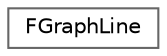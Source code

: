 digraph "Graphical Class Hierarchy"
{
 // INTERACTIVE_SVG=YES
 // LATEX_PDF_SIZE
  bgcolor="transparent";
  edge [fontname=Helvetica,fontsize=10,labelfontname=Helvetica,labelfontsize=10];
  node [fontname=Helvetica,fontsize=10,shape=box,height=0.2,width=0.4];
  rankdir="LR";
  Node0 [id="Node000000",label="FGraphLine",height=0.2,width=0.4,color="grey40", fillcolor="white", style="filled",URL="$d8/d02/structFGraphLine.html",tooltip="Graph Line data."];
}
